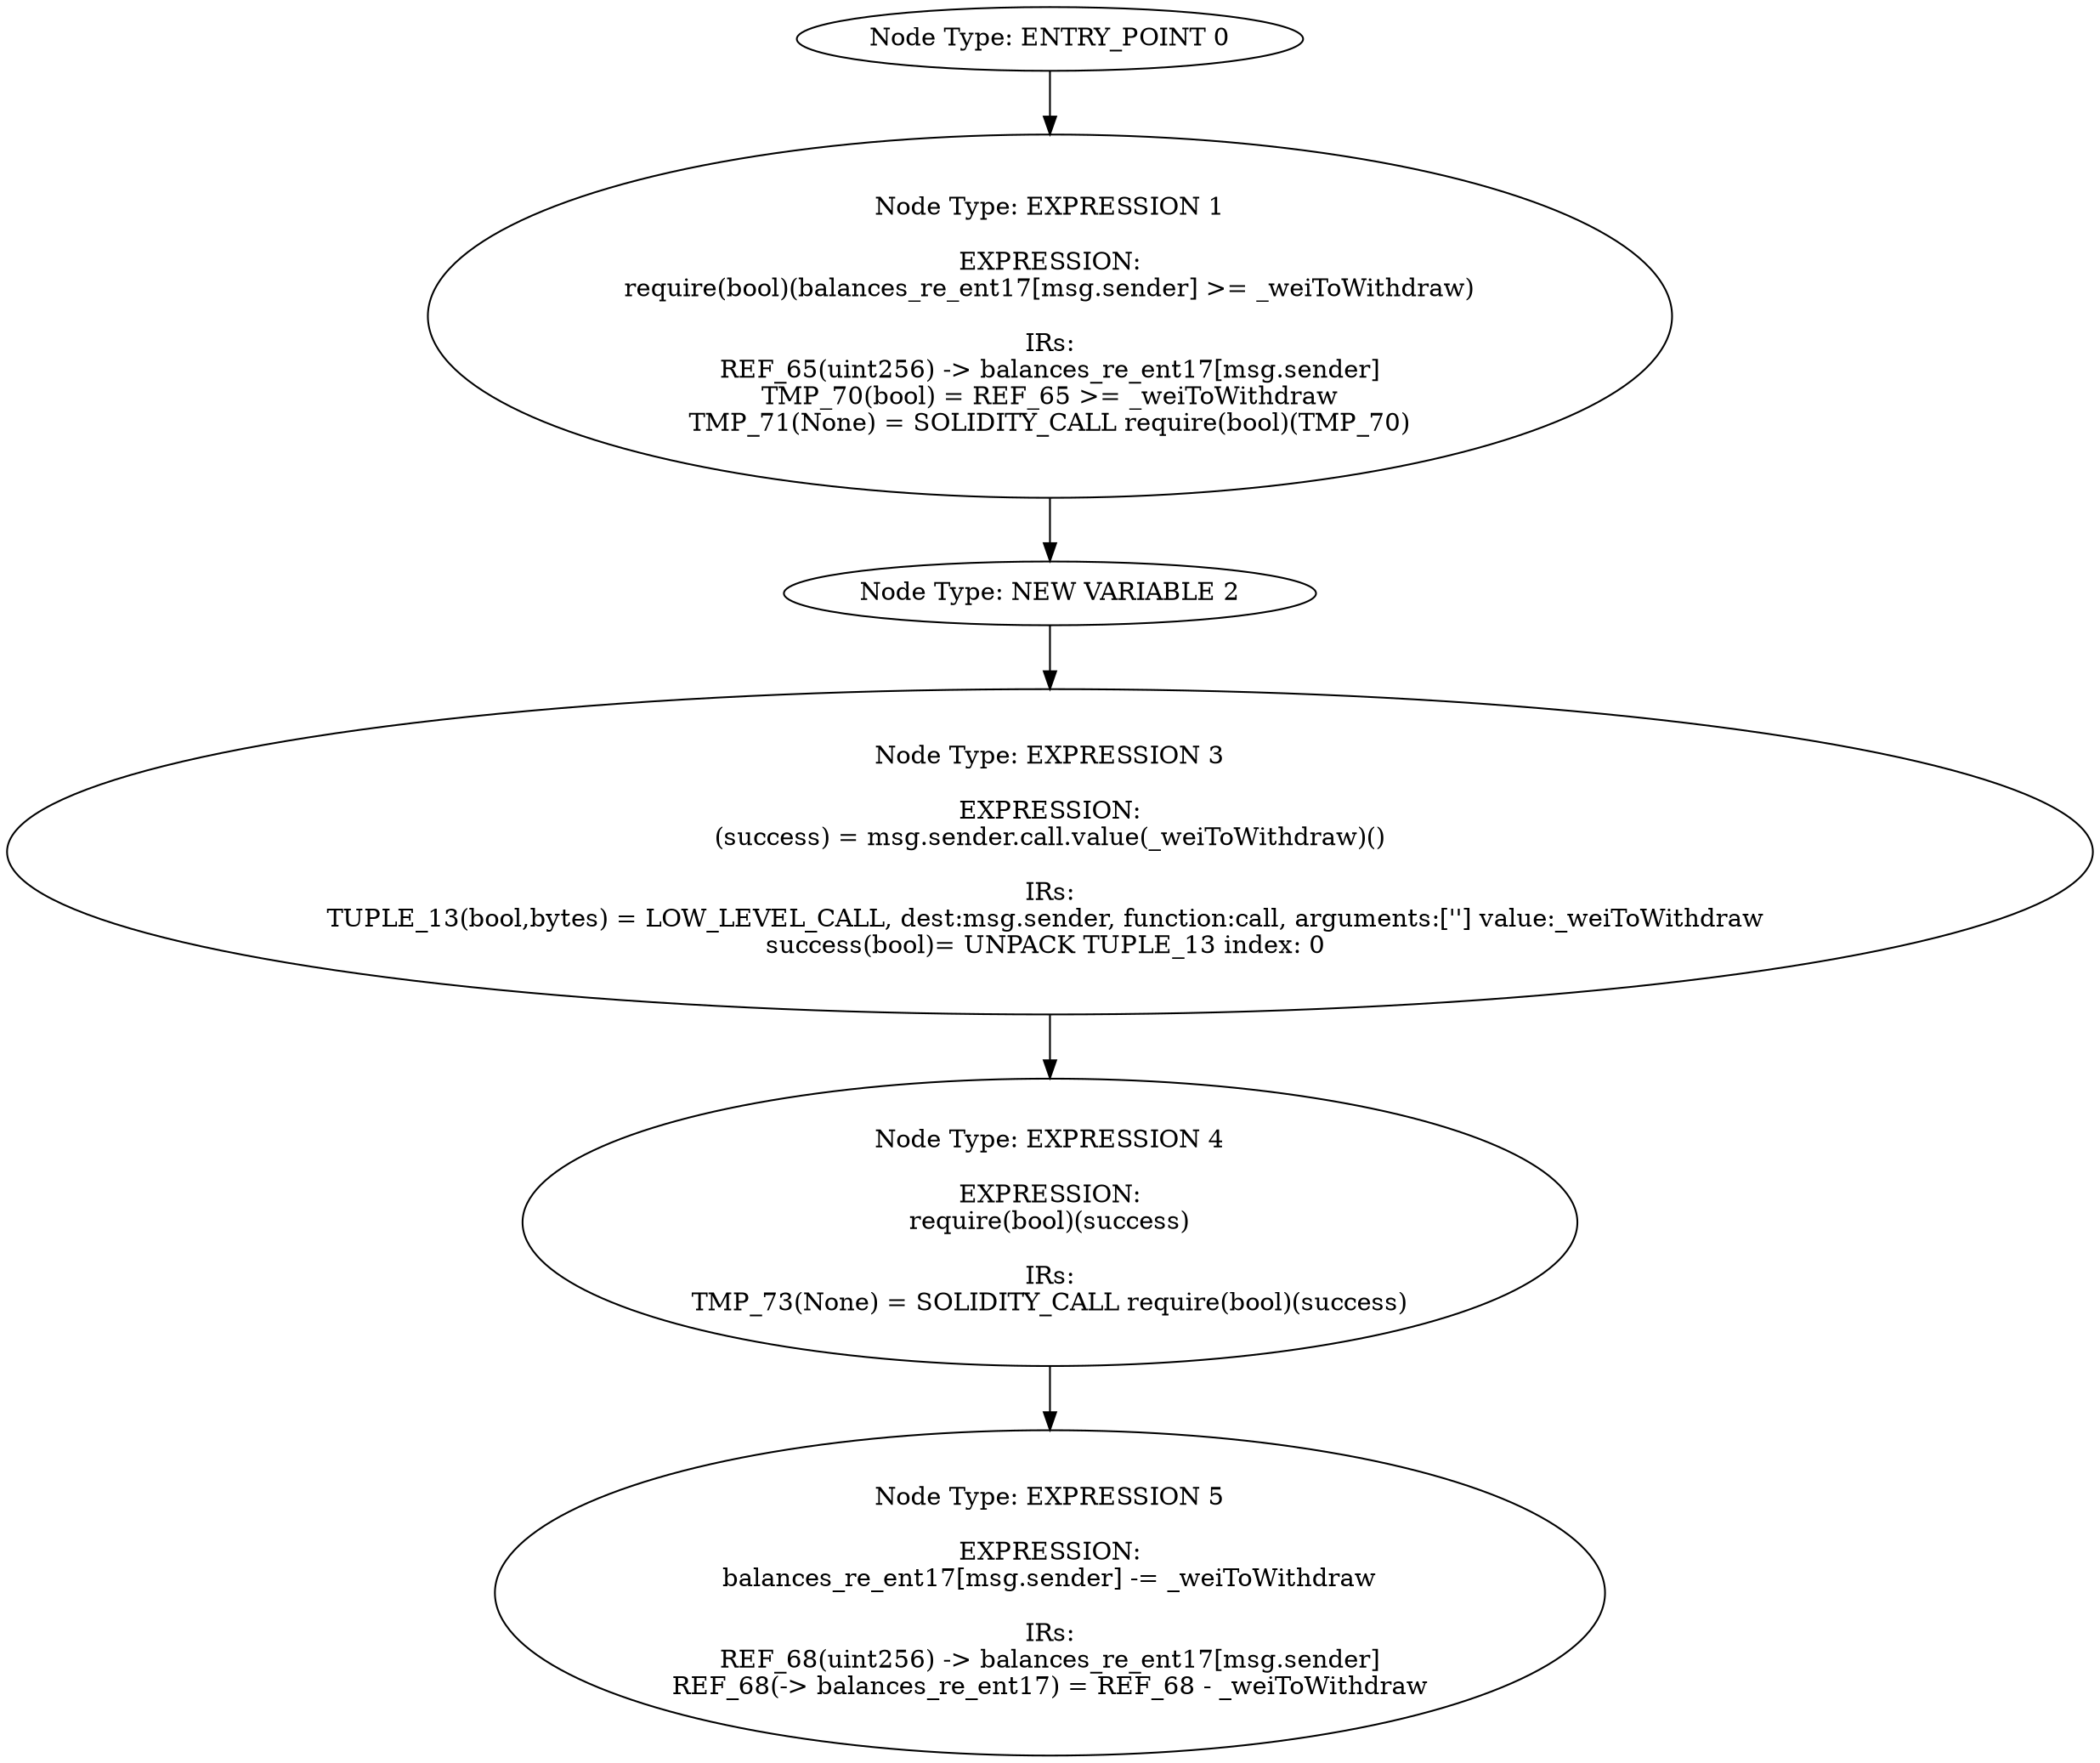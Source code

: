 digraph{
0[label="Node Type: ENTRY_POINT 0
"];
0->1;
1[label="Node Type: EXPRESSION 1

EXPRESSION:
require(bool)(balances_re_ent17[msg.sender] >= _weiToWithdraw)

IRs:
REF_65(uint256) -> balances_re_ent17[msg.sender]
TMP_70(bool) = REF_65 >= _weiToWithdraw
TMP_71(None) = SOLIDITY_CALL require(bool)(TMP_70)"];
1->2;
2[label="Node Type: NEW VARIABLE 2
"];
2->3;
3[label="Node Type: EXPRESSION 3

EXPRESSION:
(success) = msg.sender.call.value(_weiToWithdraw)()

IRs:
TUPLE_13(bool,bytes) = LOW_LEVEL_CALL, dest:msg.sender, function:call, arguments:[''] value:_weiToWithdraw 
success(bool)= UNPACK TUPLE_13 index: 0 "];
3->4;
4[label="Node Type: EXPRESSION 4

EXPRESSION:
require(bool)(success)

IRs:
TMP_73(None) = SOLIDITY_CALL require(bool)(success)"];
4->5;
5[label="Node Type: EXPRESSION 5

EXPRESSION:
balances_re_ent17[msg.sender] -= _weiToWithdraw

IRs:
REF_68(uint256) -> balances_re_ent17[msg.sender]
REF_68(-> balances_re_ent17) = REF_68 - _weiToWithdraw"];
}
